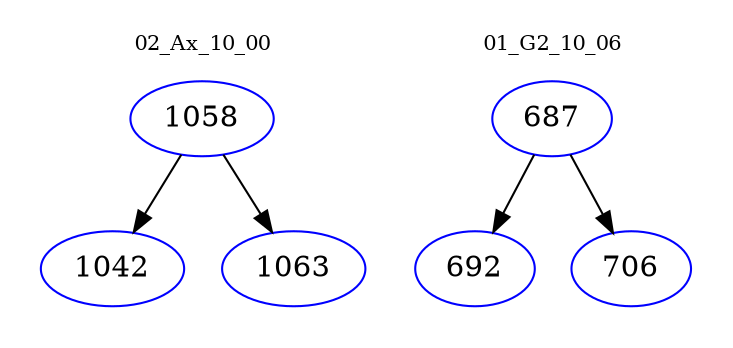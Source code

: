 digraph{
subgraph cluster_0 {
color = white
label = "02_Ax_10_00";
fontsize=10;
T0_1058 [label="1058", color="blue"]
T0_1058 -> T0_1042 [color="black"]
T0_1042 [label="1042", color="blue"]
T0_1058 -> T0_1063 [color="black"]
T0_1063 [label="1063", color="blue"]
}
subgraph cluster_1 {
color = white
label = "01_G2_10_06";
fontsize=10;
T1_687 [label="687", color="blue"]
T1_687 -> T1_692 [color="black"]
T1_692 [label="692", color="blue"]
T1_687 -> T1_706 [color="black"]
T1_706 [label="706", color="blue"]
}
}

